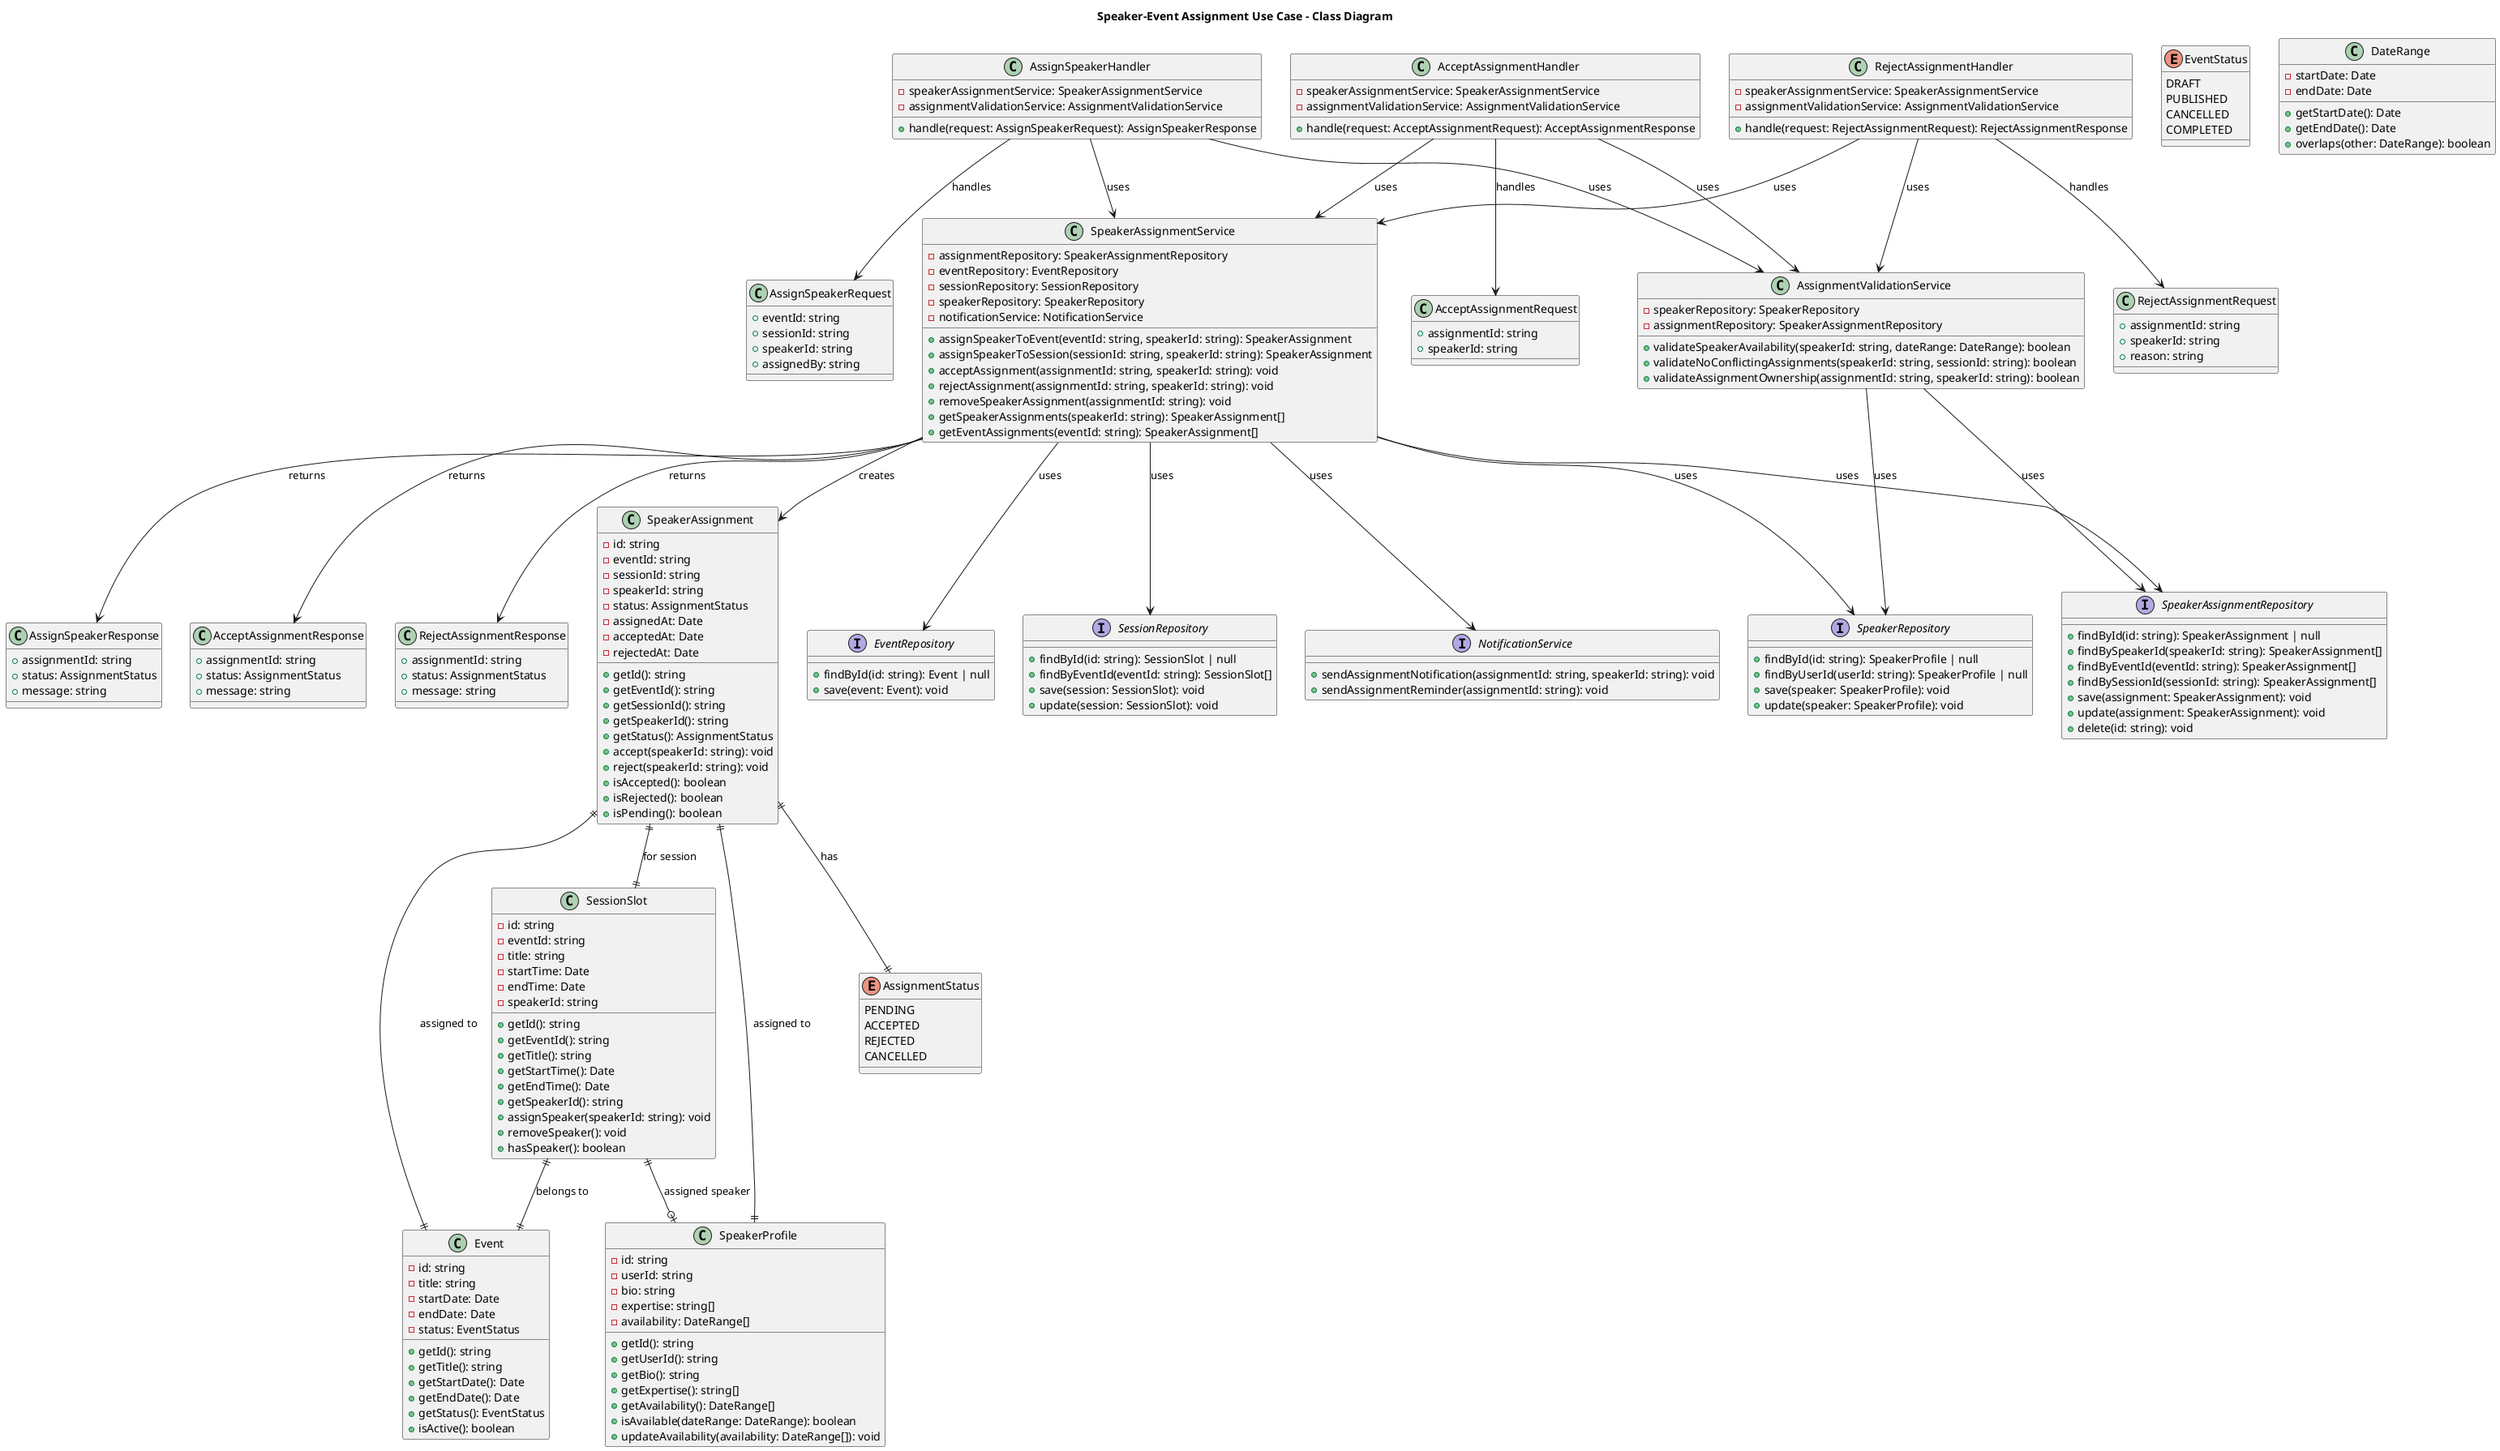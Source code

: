 @startuml SpeakerEventAssignmentUseCase
title Speaker-Event Assignment Use Case - Class Diagram

' Core Domain Entities
class SpeakerAssignment {
  - id: string
  - eventId: string
  - sessionId: string
  - speakerId: string
  - status: AssignmentStatus
  - assignedAt: Date
  - acceptedAt: Date
  - rejectedAt: Date
  + getId(): string
  + getEventId(): string
  + getSessionId(): string
  + getSpeakerId(): string
  + getStatus(): AssignmentStatus
  + accept(speakerId: string): void
  + reject(speakerId: string): void
  + isAccepted(): boolean
  + isRejected(): boolean
  + isPending(): boolean
}

class Event {
  - id: string
  - title: string
  - startDate: Date
  - endDate: Date
  - status: EventStatus
  + getId(): string
  + getTitle(): string
  + getStartDate(): Date
  + getEndDate(): Date
  + getStatus(): EventStatus
  + isActive(): boolean
}

class SessionSlot {
  - id: string
  - eventId: string
  - title: string
  - startTime: Date
  - endTime: Date
  - speakerId: string
  + getId(): string
  + getEventId(): string
  + getTitle(): string
  + getStartTime(): Date
  + getEndTime(): Date
  + getSpeakerId(): string
  + assignSpeaker(speakerId: string): void
  + removeSpeaker(): void
  + hasSpeaker(): boolean
}

class SpeakerProfile {
  - id: string
  - userId: string
  - bio: string
  - expertise: string[]
  - availability: DateRange[]
  + getId(): string
  + getUserId(): string
  + getBio(): string
  + getExpertise(): string[]
  + getAvailability(): DateRange[]
  + isAvailable(dateRange: DateRange): boolean
  + updateAvailability(availability: DateRange[]): void
}

enum AssignmentStatus {
  PENDING
  ACCEPTED
  REJECTED
  CANCELLED
}

enum EventStatus {
  DRAFT
  PUBLISHED
  CANCELLED
  COMPLETED
}

' Domain Services
class SpeakerAssignmentService {
  - assignmentRepository: SpeakerAssignmentRepository
  - eventRepository: EventRepository
  - sessionRepository: SessionRepository
  - speakerRepository: SpeakerRepository
  - notificationService: NotificationService
  + assignSpeakerToEvent(eventId: string, speakerId: string): SpeakerAssignment
  + assignSpeakerToSession(sessionId: string, speakerId: string): SpeakerAssignment
  + acceptAssignment(assignmentId: string, speakerId: string): void
  + rejectAssignment(assignmentId: string, speakerId: string): void
  + removeSpeakerAssignment(assignmentId: string): void
  + getSpeakerAssignments(speakerId: string): SpeakerAssignment[]
  + getEventAssignments(eventId: string): SpeakerAssignment[]
}

class AssignmentValidationService {
  - speakerRepository: SpeakerRepository
  - assignmentRepository: SpeakerAssignmentRepository
  + validateSpeakerAvailability(speakerId: string, dateRange: DateRange): boolean
  + validateNoConflictingAssignments(speakerId: string, sessionId: string): boolean
  + validateAssignmentOwnership(assignmentId: string, speakerId: string): boolean
}

' Application Handlers
class AssignSpeakerHandler {
  - speakerAssignmentService: SpeakerAssignmentService
  - assignmentValidationService: AssignmentValidationService
  + handle(request: AssignSpeakerRequest): AssignSpeakerResponse
}

class AcceptAssignmentHandler {
  - speakerAssignmentService: SpeakerAssignmentService
  - assignmentValidationService: AssignmentValidationService
  + handle(request: AcceptAssignmentRequest): AcceptAssignmentResponse
}

class RejectAssignmentHandler {
  - speakerAssignmentService: SpeakerAssignmentService
  - assignmentValidationService: AssignmentValidationService
  + handle(request: RejectAssignmentRequest): RejectAssignmentResponse
}

' Infrastructure Layer
interface SpeakerAssignmentRepository {
  + findById(id: string): SpeakerAssignment | null
  + findBySpeakerId(speakerId: string): SpeakerAssignment[]
  + findByEventId(eventId: string): SpeakerAssignment[]
  + findBySessionId(sessionId: string): SpeakerAssignment[]
  + save(assignment: SpeakerAssignment): void
  + update(assignment: SpeakerAssignment): void
  + delete(id: string): void
}

interface EventRepository {
  + findById(id: string): Event | null
  + save(event: Event): void
}

interface SessionRepository {
  + findById(id: string): SessionSlot | null
  + findByEventId(eventId: string): SessionSlot[]
  + save(session: SessionSlot): void
  + update(session: SessionSlot): void
}

interface SpeakerRepository {
  + findById(id: string): SpeakerProfile | null
  + findByUserId(userId: string): SpeakerProfile | null
  + save(speaker: SpeakerProfile): void
  + update(speaker: SpeakerProfile): void
}

interface NotificationService {
  + sendAssignmentNotification(assignmentId: string, speakerId: string): void
  + sendAssignmentReminder(assignmentId: string): void
}

' DTOs
class AssignSpeakerRequest {
  + eventId: string
  + sessionId: string
  + speakerId: string
  + assignedBy: string
}

class AcceptAssignmentRequest {
  + assignmentId: string
  + speakerId: string
}

class RejectAssignmentRequest {
  + assignmentId: string
  + speakerId: string
  + reason: string
}

class AssignSpeakerResponse {
  + assignmentId: string
  + status: AssignmentStatus
  + message: string
}

class AcceptAssignmentResponse {
  + assignmentId: string
  + status: AssignmentStatus
  + message: string
}

class RejectAssignmentResponse {
  + assignmentId: string
  + status: AssignmentStatus
  + message: string
}

class DateRange {
  - startDate: Date
  - endDate: Date
  + getStartDate(): Date
  + getEndDate(): Date
  + overlaps(other: DateRange): boolean
}

' Relationships
SpeakerAssignment ||--|| Event : "assigned to"
SpeakerAssignment ||--|| SessionSlot : "for session"
SpeakerAssignment ||--|| SpeakerProfile : "assigned to"
SpeakerAssignment ||--|| AssignmentStatus : "has"

SessionSlot ||--|| Event : "belongs to"
SessionSlot ||--o| SpeakerProfile : "assigned speaker"

SpeakerAssignmentService --> SpeakerAssignmentRepository : "uses"
SpeakerAssignmentService --> EventRepository : "uses"
SpeakerAssignmentService --> SessionRepository : "uses"
SpeakerAssignmentService --> SpeakerRepository : "uses"
SpeakerAssignmentService --> NotificationService : "uses"

AssignmentValidationService --> SpeakerRepository : "uses"
AssignmentValidationService --> SpeakerAssignmentRepository : "uses"

AssignSpeakerHandler --> SpeakerAssignmentService : "uses"
AssignSpeakerHandler --> AssignmentValidationService : "uses"
AcceptAssignmentHandler --> SpeakerAssignmentService : "uses"
AcceptAssignmentHandler --> AssignmentValidationService : "uses"
RejectAssignmentHandler --> SpeakerAssignmentService : "uses"
RejectAssignmentHandler --> AssignmentValidationService : "uses"

AssignSpeakerHandler --> AssignSpeakerRequest : "handles"
AcceptAssignmentHandler --> AcceptAssignmentRequest : "handles"
RejectAssignmentHandler --> RejectAssignmentRequest : "handles"

SpeakerAssignmentService --> SpeakerAssignment : "creates"
SpeakerAssignmentService --> AssignSpeakerResponse : "returns"
SpeakerAssignmentService --> AcceptAssignmentResponse : "returns"
SpeakerAssignmentService --> RejectAssignmentResponse : "returns"

@enduml
